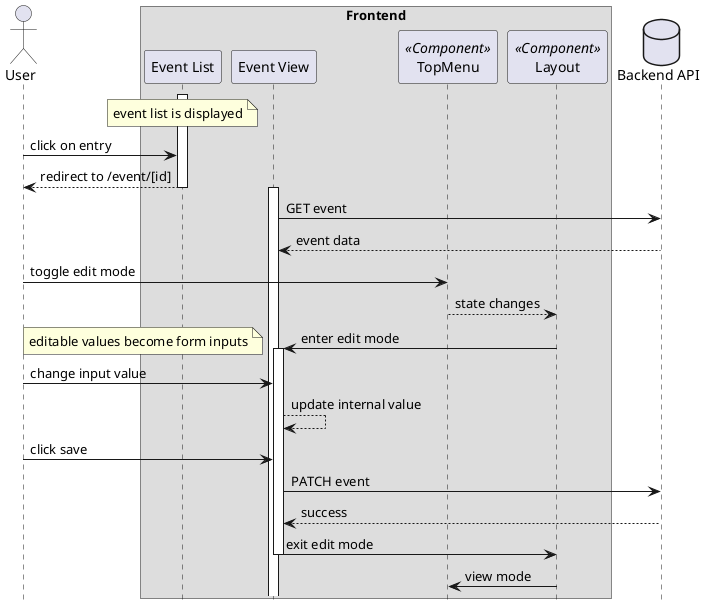 @startuml "Edit Event"
hide footbox

actor User as user
box "Frontend"
participant "Event List" as eventlist
participant "Event View" as eventview
participant TopMenu as topmenu <<Component>>
participant Layout as layout <<Component>>
end box
database "Backend API" as api

note over eventlist : event list is displayed

activate eventlist
user -> eventlist : click on entry
eventlist --> user : redirect to /event/[id]
deactivate eventlist
activate eventview
eventview -> api : GET event
api --> eventview : event data

user -> topmenu : toggle edit mode
topmenu --> layout : state changes
layout -> eventview : enter edit mode
activate eventview
note left : editable values become form inputs
user -> eventview : change input value
eventview --> eventview : update internal value

user -> eventview : click save
eventview -> api : PATCH event
api --> eventview : success
eventview -> layout : exit edit mode
deactivate eventview
layout -> topmenu : view mode

@enduml

